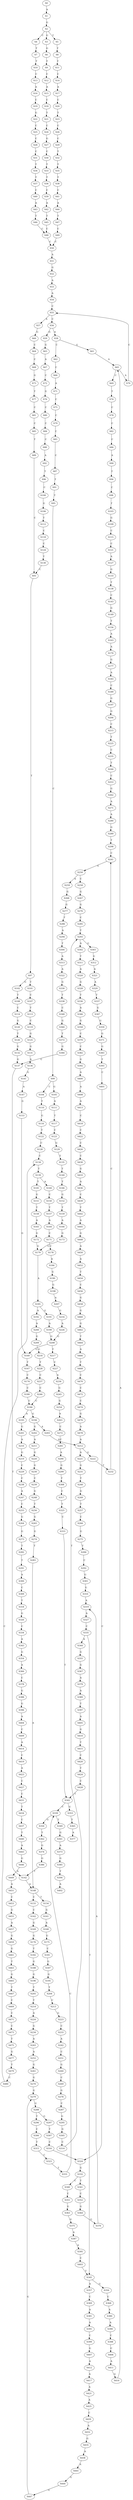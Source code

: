 strict digraph  {
	S0 -> S1 [ label = A ];
	S1 -> S2 [ label = G ];
	S2 -> S3 [ label = G ];
	S2 -> S4 [ label = C ];
	S2 -> S5 [ label = T ];
	S3 -> S6 [ label = G ];
	S4 -> S7 [ label = T ];
	S5 -> S8 [ label = T ];
	S6 -> S9 [ label = T ];
	S7 -> S10 [ label = T ];
	S8 -> S11 [ label = T ];
	S9 -> S12 [ label = C ];
	S10 -> S13 [ label = C ];
	S11 -> S14 [ label = C ];
	S12 -> S15 [ label = A ];
	S13 -> S16 [ label = A ];
	S14 -> S17 [ label = A ];
	S15 -> S18 [ label = C ];
	S16 -> S19 [ label = C ];
	S17 -> S20 [ label = C ];
	S18 -> S21 [ label = T ];
	S19 -> S22 [ label = G ];
	S20 -> S23 [ label = T ];
	S21 -> S24 [ label = C ];
	S22 -> S25 [ label = C ];
	S23 -> S26 [ label = C ];
	S24 -> S27 [ label = G ];
	S25 -> S28 [ label = C ];
	S26 -> S29 [ label = C ];
	S27 -> S30 [ label = C ];
	S28 -> S31 [ label = C ];
	S29 -> S32 [ label = T ];
	S30 -> S33 [ label = T ];
	S31 -> S34 [ label = T ];
	S32 -> S35 [ label = T ];
	S33 -> S36 [ label = T ];
	S34 -> S37 [ label = T ];
	S35 -> S38 [ label = T ];
	S36 -> S39 [ label = C ];
	S37 -> S40 [ label = C ];
	S38 -> S41 [ label = C ];
	S39 -> S42 [ label = A ];
	S40 -> S43 [ label = A ];
	S41 -> S44 [ label = A ];
	S42 -> S45 [ label = T ];
	S43 -> S46 [ label = T ];
	S44 -> S47 [ label = T ];
	S45 -> S48 [ label = C ];
	S46 -> S48 [ label = C ];
	S47 -> S49 [ label = C ];
	S48 -> S50 [ label = C ];
	S49 -> S50 [ label = C ];
	S50 -> S51 [ label = A ];
	S51 -> S52 [ label = G ];
	S52 -> S53 [ label = A ];
	S53 -> S54 [ label = A ];
	S54 -> S55 [ label = C ];
	S55 -> S56 [ label = C ];
	S55 -> S57 [ label = A ];
	S56 -> S58 [ label = A ];
	S56 -> S59 [ label = G ];
	S57 -> S60 [ label = G ];
	S58 -> S61 [ label = G ];
	S58 -> S62 [ label = C ];
	S59 -> S63 [ label = G ];
	S60 -> S64 [ label = C ];
	S61 -> S65 [ label = A ];
	S62 -> S66 [ label = C ];
	S63 -> S67 [ label = A ];
	S64 -> S68 [ label = C ];
	S65 -> S69 [ label = C ];
	S65 -> S70 [ label = A ];
	S66 -> S71 [ label = A ];
	S67 -> S72 [ label = C ];
	S68 -> S73 [ label = G ];
	S69 -> S74 [ label = T ];
	S70 -> S55 [ label = C ];
	S71 -> S75 [ label = C ];
	S72 -> S76 [ label = G ];
	S73 -> S77 [ label = T ];
	S74 -> S78 [ label = C ];
	S75 -> S79 [ label = C ];
	S76 -> S80 [ label = C ];
	S77 -> S81 [ label = C ];
	S78 -> S82 [ label = C ];
	S79 -> S83 [ label = C ];
	S80 -> S84 [ label = C ];
	S81 -> S85 [ label = C ];
	S82 -> S86 [ label = C ];
	S83 -> S87 [ label = C ];
	S84 -> S88 [ label = C ];
	S85 -> S89 [ label = T ];
	S86 -> S90 [ label = A ];
	S87 -> S91 [ label = T ];
	S88 -> S92 [ label = A ];
	S89 -> S93 [ label = C ];
	S90 -> S94 [ label = T ];
	S91 -> S95 [ label = T ];
	S92 -> S96 [ label = T ];
	S93 -> S97 [ label = T ];
	S94 -> S98 [ label = C ];
	S95 -> S99 [ label = C ];
	S96 -> S100 [ label = C ];
	S97 -> S101 [ label = T ];
	S97 -> S102 [ label = G ];
	S98 -> S103 [ label = T ];
	S99 -> S104 [ label = C ];
	S99 -> S105 [ label = G ];
	S100 -> S106 [ label = G ];
	S101 -> S107 [ label = C ];
	S102 -> S108 [ label = T ];
	S103 -> S109 [ label = G ];
	S104 -> S110 [ label = T ];
	S105 -> S111 [ label = A ];
	S106 -> S112 [ label = T ];
	S107 -> S113 [ label = T ];
	S108 -> S114 [ label = C ];
	S109 -> S115 [ label = C ];
	S110 -> S116 [ label = G ];
	S111 -> S117 [ label = T ];
	S112 -> S118 [ label = C ];
	S113 -> S119 [ label = C ];
	S114 -> S120 [ label = G ];
	S115 -> S121 [ label = C ];
	S116 -> S122 [ label = T ];
	S117 -> S123 [ label = C ];
	S118 -> S124 [ label = C ];
	S119 -> S125 [ label = G ];
	S120 -> S126 [ label = T ];
	S121 -> S127 [ label = A ];
	S122 -> S128 [ label = C ];
	S123 -> S129 [ label = G ];
	S124 -> S130 [ label = T ];
	S125 -> S131 [ label = G ];
	S126 -> S132 [ label = G ];
	S127 -> S133 [ label = G ];
	S128 -> S134 [ label = C ];
	S129 -> S135 [ label = T ];
	S130 -> S93 [ label = C ];
	S131 -> S136 [ label = A ];
	S132 -> S137 [ label = G ];
	S133 -> S138 [ label = T ];
	S134 -> S139 [ label = T ];
	S135 -> S140 [ label = T ];
	S136 -> S141 [ label = G ];
	S137 -> S142 [ label = T ];
	S138 -> S143 [ label = C ];
	S139 -> S144 [ label = A ];
	S139 -> S145 [ label = T ];
	S140 -> S146 [ label = T ];
	S141 -> S147 [ label = A ];
	S142 -> S148 [ label = A ];
	S143 -> S149 [ label = G ];
	S144 -> S150 [ label = C ];
	S145 -> S151 [ label = G ];
	S146 -> S152 [ label = G ];
	S147 -> S153 [ label = G ];
	S148 -> S154 [ label = T ];
	S148 -> S155 [ label = C ];
	S149 -> S156 [ label = T ];
	S150 -> S157 [ label = T ];
	S151 -> S158 [ label = T ];
	S152 -> S159 [ label = T ];
	S153 -> S160 [ label = G ];
	S154 -> S161 [ label = G ];
	S155 -> S162 [ label = C ];
	S156 -> S163 [ label = A ];
	S157 -> S164 [ label = A ];
	S158 -> S165 [ label = A ];
	S159 -> S166 [ label = A ];
	S160 -> S167 [ label = T ];
	S161 -> S168 [ label = A ];
	S162 -> S169 [ label = G ];
	S163 -> S170 [ label = A ];
	S164 -> S171 [ label = C ];
	S165 -> S172 [ label = G ];
	S166 -> S173 [ label = G ];
	S167 -> S174 [ label = C ];
	S168 -> S175 [ label = G ];
	S169 -> S176 [ label = G ];
	S170 -> S177 [ label = G ];
	S171 -> S178 [ label = C ];
	S172 -> S179 [ label = G ];
	S173 -> S179 [ label = G ];
	S174 -> S180 [ label = C ];
	S175 -> S181 [ label = C ];
	S176 -> S182 [ label = T ];
	S177 -> S183 [ label = A ];
	S178 -> S184 [ label = A ];
	S179 -> S185 [ label = A ];
	S180 -> S186 [ label = C ];
	S181 -> S187 [ label = G ];
	S182 -> S188 [ label = G ];
	S183 -> S189 [ label = C ];
	S184 -> S190 [ label = G ];
	S185 -> S191 [ label = G ];
	S185 -> S192 [ label = A ];
	S186 -> S193 [ label = A ];
	S186 -> S194 [ label = G ];
	S187 -> S195 [ label = G ];
	S188 -> S196 [ label = G ];
	S189 -> S197 [ label = G ];
	S190 -> S198 [ label = G ];
	S191 -> S199 [ label = A ];
	S192 -> S200 [ label = A ];
	S193 -> S201 [ label = G ];
	S194 -> S202 [ label = G ];
	S194 -> S203 [ label = A ];
	S195 -> S204 [ label = T ];
	S196 -> S205 [ label = T ];
	S197 -> S206 [ label = G ];
	S198 -> S207 [ label = A ];
	S199 -> S208 [ label = G ];
	S200 -> S209 [ label = G ];
	S201 -> S210 [ label = A ];
	S202 -> S211 [ label = A ];
	S203 -> S212 [ label = A ];
	S204 -> S213 [ label = C ];
	S205 -> S214 [ label = T ];
	S206 -> S215 [ label = C ];
	S207 -> S216 [ label = G ];
	S208 -> S217 [ label = T ];
	S208 -> S160 [ label = G ];
	S209 -> S218 [ label = G ];
	S210 -> S219 [ label = G ];
	S211 -> S220 [ label = G ];
	S212 -> S221 [ label = A ];
	S212 -> S222 [ label = G ];
	S213 -> S223 [ label = G ];
	S214 -> S224 [ label = A ];
	S215 -> S225 [ label = T ];
	S216 -> S226 [ label = A ];
	S217 -> S227 [ label = C ];
	S218 -> S228 [ label = T ];
	S219 -> S229 [ label = C ];
	S220 -> S230 [ label = G ];
	S221 -> S231 [ label = G ];
	S222 -> S232 [ label = T ];
	S223 -> S233 [ label = C ];
	S224 -> S234 [ label = G ];
	S225 -> S235 [ label = C ];
	S226 -> S208 [ label = G ];
	S227 -> S236 [ label = A ];
	S228 -> S237 [ label = C ];
	S229 -> S238 [ label = C ];
	S230 -> S239 [ label = C ];
	S231 -> S240 [ label = T ];
	S232 -> S241 [ label = C ];
	S233 -> S242 [ label = A ];
	S234 -> S243 [ label = A ];
	S235 -> S244 [ label = T ];
	S236 -> S245 [ label = G ];
	S237 -> S246 [ label = C ];
	S238 -> S247 [ label = A ];
	S239 -> S248 [ label = G ];
	S240 -> S249 [ label = G ];
	S241 -> S250 [ label = G ];
	S242 -> S251 [ label = C ];
	S243 -> S252 [ label = A ];
	S244 -> S253 [ label = C ];
	S245 -> S254 [ label = G ];
	S246 -> S186 [ label = C ];
	S247 -> S255 [ label = C ];
	S248 -> S256 [ label = T ];
	S249 -> S257 [ label = T ];
	S250 -> S258 [ label = C ];
	S250 -> S259 [ label = A ];
	S251 -> S260 [ label = G ];
	S252 -> S261 [ label = G ];
	S253 -> S262 [ label = G ];
	S254 -> S263 [ label = A ];
	S255 -> S264 [ label = G ];
	S256 -> S265 [ label = G ];
	S257 -> S266 [ label = C ];
	S258 -> S267 [ label = G ];
	S259 -> S268 [ label = G ];
	S260 -> S269 [ label = C ];
	S261 -> S270 [ label = G ];
	S262 -> S271 [ label = A ];
	S263 -> S272 [ label = C ];
	S264 -> S273 [ label = G ];
	S265 -> S274 [ label = G ];
	S266 -> S275 [ label = G ];
	S267 -> S276 [ label = G ];
	S268 -> S277 [ label = G ];
	S269 -> S278 [ label = G ];
	S270 -> S279 [ label = G ];
	S271 -> S280 [ label = A ];
	S272 -> S281 [ label = C ];
	S273 -> S282 [ label = T ];
	S274 -> S283 [ label = T ];
	S275 -> S284 [ label = T ];
	S276 -> S285 [ label = C ];
	S277 -> S286 [ label = T ];
	S278 -> S287 [ label = C ];
	S279 -> S288 [ label = G ];
	S280 -> S289 [ label = G ];
	S281 -> S290 [ label = A ];
	S282 -> S291 [ label = T ];
	S283 -> S148 [ label = A ];
	S284 -> S292 [ label = C ];
	S285 -> S293 [ label = T ];
	S286 -> S294 [ label = A ];
	S287 -> S295 [ label = G ];
	S288 -> S296 [ label = T ];
	S288 -> S297 [ label = G ];
	S289 -> S298 [ label = T ];
	S290 -> S299 [ label = G ];
	S291 -> S300 [ label = A ];
	S292 -> S301 [ label = G ];
	S293 -> S302 [ label = A ];
	S293 -> S303 [ label = G ];
	S294 -> S304 [ label = T ];
	S295 -> S305 [ label = G ];
	S296 -> S306 [ label = C ];
	S297 -> S307 [ label = T ];
	S298 -> S241 [ label = C ];
	S299 -> S308 [ label = T ];
	S300 -> S309 [ label = C ];
	S301 -> S310 [ label = G ];
	S302 -> S311 [ label = T ];
	S303 -> S312 [ label = G ];
	S304 -> S313 [ label = A ];
	S305 -> S314 [ label = C ];
	S306 -> S315 [ label = T ];
	S307 -> S316 [ label = C ];
	S308 -> S317 [ label = C ];
	S309 -> S318 [ label = T ];
	S310 -> S319 [ label = A ];
	S311 -> S320 [ label = A ];
	S312 -> S321 [ label = A ];
	S313 -> S322 [ label = A ];
	S314 -> S293 [ label = T ];
	S315 -> S323 [ label = C ];
	S316 -> S324 [ label = C ];
	S317 -> S325 [ label = T ];
	S318 -> S326 [ label = G ];
	S319 -> S327 [ label = A ];
	S320 -> S328 [ label = G ];
	S321 -> S329 [ label = A ];
	S322 -> S330 [ label = G ];
	S323 -> S331 [ label = T ];
	S324 -> S332 [ label = G ];
	S325 -> S333 [ label = C ];
	S326 -> S334 [ label = C ];
	S327 -> S335 [ label = C ];
	S328 -> S336 [ label = T ];
	S329 -> S337 [ label = T ];
	S330 -> S338 [ label = T ];
	S331 -> S339 [ label = C ];
	S332 -> S340 [ label = C ];
	S332 -> S341 [ label = T ];
	S333 -> S342 [ label = T ];
	S334 -> S343 [ label = A ];
	S335 -> S344 [ label = A ];
	S335 -> S345 [ label = T ];
	S336 -> S346 [ label = A ];
	S337 -> S347 [ label = G ];
	S338 -> S348 [ label = C ];
	S339 -> S349 [ label = T ];
	S339 -> S350 [ label = G ];
	S340 -> S351 [ label = C ];
	S341 -> S352 [ label = C ];
	S342 -> S339 [ label = C ];
	S342 -> S353 [ label = G ];
	S343 -> S354 [ label = G ];
	S344 -> S355 [ label = G ];
	S345 -> S356 [ label = G ];
	S345 -> S357 [ label = A ];
	S346 -> S358 [ label = G ];
	S347 -> S359 [ label = G ];
	S348 -> S360 [ label = G ];
	S349 -> S361 [ label = G ];
	S350 -> S362 [ label = T ];
	S351 -> S363 [ label = G ];
	S352 -> S364 [ label = G ];
	S353 -> S365 [ label = T ];
	S354 -> S366 [ label = A ];
	S355 -> S367 [ label = G ];
	S356 -> S368 [ label = C ];
	S357 -> S369 [ label = C ];
	S358 -> S370 [ label = C ];
	S359 -> S371 [ label = G ];
	S360 -> S372 [ label = T ];
	S361 -> S373 [ label = A ];
	S362 -> S374 [ label = G ];
	S363 -> S375 [ label = G ];
	S364 -> S376 [ label = G ];
	S365 -> S377 [ label = A ];
	S366 -> S378 [ label = C ];
	S367 -> S379 [ label = A ];
	S368 -> S380 [ label = A ];
	S369 -> S381 [ label = A ];
	S370 -> S382 [ label = C ];
	S371 -> S383 [ label = G ];
	S372 -> S384 [ label = G ];
	S373 -> S385 [ label = G ];
	S374 -> S386 [ label = G ];
	S375 -> S387 [ label = A ];
	S376 -> S319 [ label = A ];
	S378 -> S388 [ label = G ];
	S379 -> S389 [ label = A ];
	S380 -> S390 [ label = A ];
	S381 -> S391 [ label = A ];
	S382 -> S392 [ label = G ];
	S383 -> S393 [ label = T ];
	S384 -> S137 [ label = G ];
	S385 -> S394 [ label = T ];
	S386 -> S142 [ label = T ];
	S387 -> S395 [ label = A ];
	S388 -> S396 [ label = G ];
	S389 -> S397 [ label = T ];
	S390 -> S398 [ label = C ];
	S391 -> S399 [ label = C ];
	S392 -> S400 [ label = A ];
	S393 -> S401 [ label = C ];
	S394 -> S402 [ label = A ];
	S395 -> S403 [ label = C ];
	S396 -> S404 [ label = A ];
	S397 -> S405 [ label = A ];
	S398 -> S406 [ label = C ];
	S399 -> S407 [ label = G ];
	S400 -> S408 [ label = A ];
	S401 -> S324 [ label = C ];
	S403 -> S345 [ label = T ];
	S404 -> S409 [ label = C ];
	S405 -> S410 [ label = G ];
	S406 -> S411 [ label = A ];
	S407 -> S412 [ label = A ];
	S408 -> S413 [ label = A ];
	S409 -> S414 [ label = A ];
	S410 -> S415 [ label = T ];
	S411 -> S416 [ label = G ];
	S412 -> S417 [ label = A ];
	S413 -> S418 [ label = C ];
	S414 -> S419 [ label = C ];
	S415 -> S420 [ label = C ];
	S416 -> S65 [ label = A ];
	S417 -> S421 [ label = A ];
	S418 -> S422 [ label = C ];
	S419 -> S423 [ label = A ];
	S420 -> S424 [ label = T ];
	S421 -> S425 [ label = A ];
	S422 -> S426 [ label = C ];
	S423 -> S427 [ label = C ];
	S424 -> S428 [ label = C ];
	S425 -> S429 [ label = C ];
	S426 -> S430 [ label = C ];
	S427 -> S431 [ label = C ];
	S428 -> S342 [ label = T ];
	S429 -> S432 [ label = A ];
	S430 -> S433 [ label = G ];
	S431 -> S434 [ label = T ];
	S432 -> S435 [ label = G ];
	S433 -> S436 [ label = A ];
	S434 -> S437 [ label = C ];
	S435 -> S438 [ label = A ];
	S436 -> S439 [ label = C ];
	S437 -> S440 [ label = T ];
	S438 -> S441 [ label = A ];
	S439 -> S442 [ label = T ];
	S440 -> S443 [ label = A ];
	S441 -> S444 [ label = G ];
	S442 -> S445 [ label = A ];
	S443 -> S446 [ label = G ];
	S444 -> S447 [ label = G ];
	S445 -> S448 [ label = G ];
	S446 -> S449 [ label = A ];
	S447 -> S279 [ label = G ];
	S448 -> S450 [ label = A ];
	S449 -> S451 [ label = A ];
	S450 -> S452 [ label = A ];
	S451 -> S453 [ label = C ];
	S452 -> S454 [ label = T ];
	S453 -> S455 [ label = G ];
	S454 -> S456 [ label = C ];
	S455 -> S457 [ label = A ];
	S456 -> S458 [ label = G ];
	S457 -> S459 [ label = G ];
	S458 -> S460 [ label = G ];
	S459 -> S461 [ label = G ];
	S460 -> S462 [ label = G ];
	S461 -> S463 [ label = T ];
	S462 -> S464 [ label = T ];
	S463 -> S465 [ label = G ];
	S464 -> S466 [ label = A ];
	S465 -> S467 [ label = T ];
	S466 -> S468 [ label = T ];
	S467 -> S469 [ label = C ];
	S468 -> S470 [ label = C ];
	S469 -> S471 [ label = C ];
	S470 -> S472 [ label = C ];
	S471 -> S473 [ label = C ];
	S472 -> S474 [ label = C ];
	S473 -> S475 [ label = T ];
	S474 -> S476 [ label = G ];
	S475 -> S477 [ label = G ];
	S476 -> S478 [ label = A ];
	S477 -> S479 [ label = T ];
	S478 -> S212 [ label = A ];
	S479 -> S480 [ label = C ];
	S480 -> S134 [ label = C ];
}

